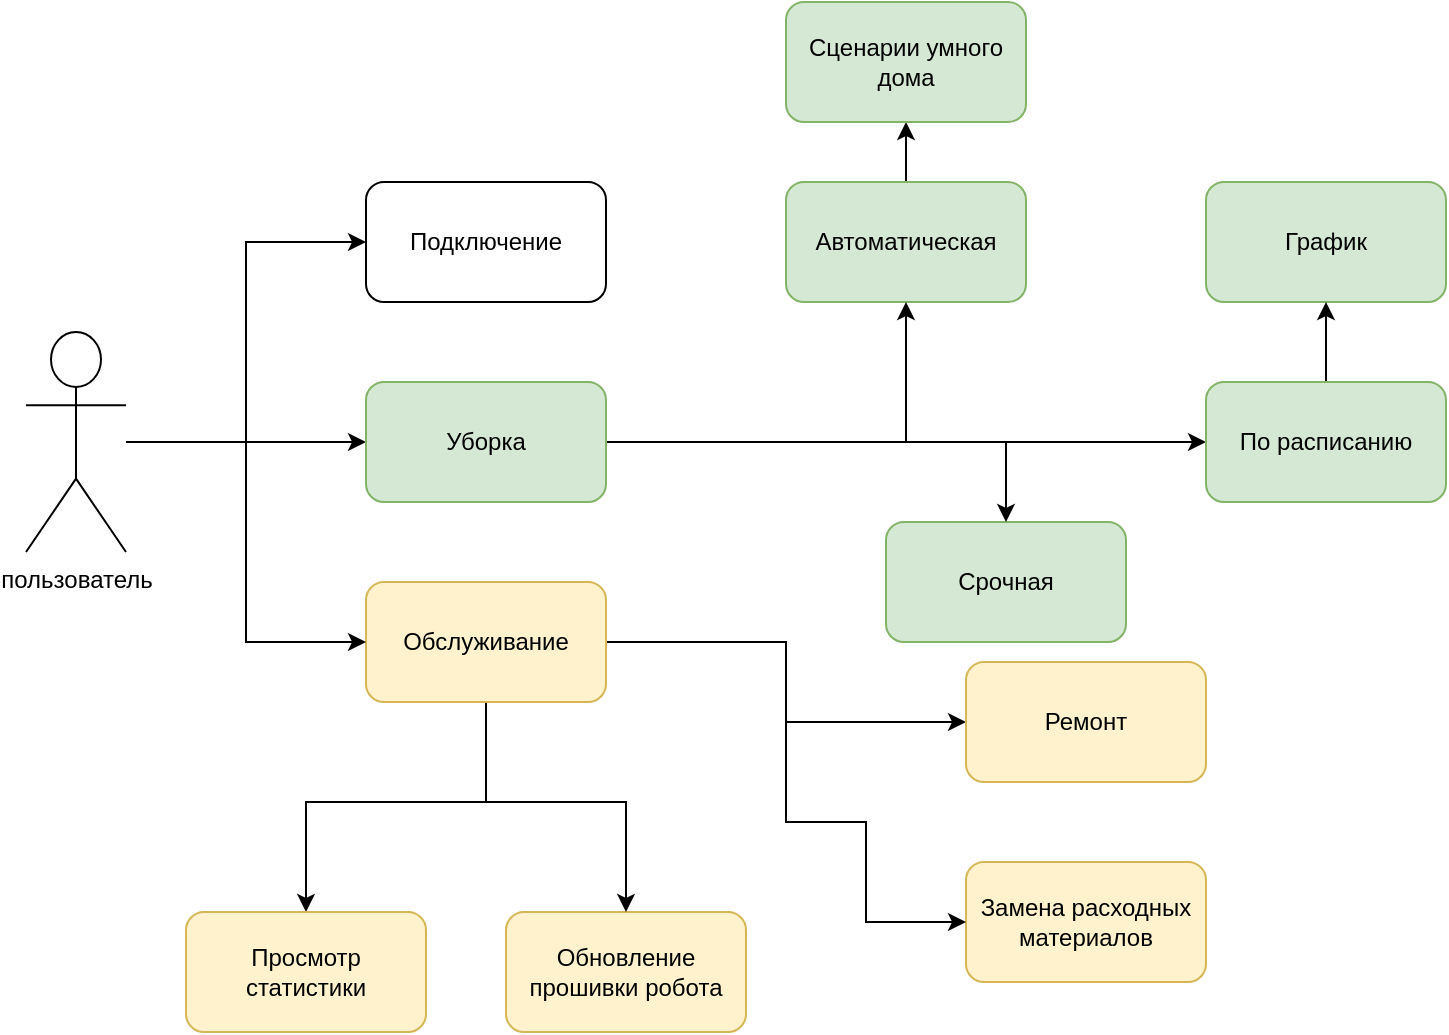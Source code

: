 <mxfile version="16.1.2" type="device"><diagram id="wkNfWspvNgBWUmfsz3mN" name="Страница 1"><mxGraphModel dx="1102" dy="1025" grid="1" gridSize="10" guides="1" tooltips="1" connect="1" arrows="1" fold="1" page="1" pageScale="1" pageWidth="827" pageHeight="1169" math="0" shadow="0"><root><mxCell id="0"/><mxCell id="1" parent="0"/><mxCell id="vfD25k5FtSQ-mZKdhxuY-17" style="edgeStyle=orthogonalEdgeStyle;rounded=0;orthogonalLoop=1;jettySize=auto;html=1;entryX=0;entryY=0.5;entryDx=0;entryDy=0;" edge="1" parent="1" source="vfD25k5FtSQ-mZKdhxuY-1" target="vfD25k5FtSQ-mZKdhxuY-6"><mxGeometry relative="1" as="geometry"/></mxCell><mxCell id="vfD25k5FtSQ-mZKdhxuY-1" value="пользователь" style="shape=umlActor;verticalLabelPosition=bottom;verticalAlign=top;html=1;outlineConnect=0;" vertex="1" parent="1"><mxGeometry x="80" y="235" width="50" height="110" as="geometry"/></mxCell><mxCell id="vfD25k5FtSQ-mZKdhxuY-5" value="Подключение" style="rounded=1;whiteSpace=wrap;html=1;" vertex="1" parent="1"><mxGeometry x="250" y="160" width="120" height="60" as="geometry"/></mxCell><mxCell id="vfD25k5FtSQ-mZKdhxuY-19" style="edgeStyle=orthogonalEdgeStyle;rounded=0;orthogonalLoop=1;jettySize=auto;html=1;" edge="1" parent="1" source="vfD25k5FtSQ-mZKdhxuY-6" target="vfD25k5FtSQ-mZKdhxuY-14"><mxGeometry relative="1" as="geometry"/></mxCell><mxCell id="vfD25k5FtSQ-mZKdhxuY-6" value="" style="rounded=1;whiteSpace=wrap;html=1;fillColor=#d5e8d4;strokeColor=#82b366;" vertex="1" parent="1"><mxGeometry x="250" y="260" width="120" height="60" as="geometry"/></mxCell><mxCell id="vfD25k5FtSQ-mZKdhxuY-27" style="edgeStyle=orthogonalEdgeStyle;rounded=0;orthogonalLoop=1;jettySize=auto;html=1;entryX=0;entryY=0.5;entryDx=0;entryDy=0;" edge="1" parent="1" source="vfD25k5FtSQ-mZKdhxuY-7" target="vfD25k5FtSQ-mZKdhxuY-10"><mxGeometry relative="1" as="geometry"/></mxCell><mxCell id="vfD25k5FtSQ-mZKdhxuY-28" style="edgeStyle=orthogonalEdgeStyle;rounded=0;orthogonalLoop=1;jettySize=auto;html=1;" edge="1" parent="1" source="vfD25k5FtSQ-mZKdhxuY-7" target="vfD25k5FtSQ-mZKdhxuY-8"><mxGeometry relative="1" as="geometry"><Array as="points"><mxPoint x="310" y="470"/><mxPoint x="220" y="470"/></Array></mxGeometry></mxCell><mxCell id="vfD25k5FtSQ-mZKdhxuY-7" value="Обслуживание" style="rounded=1;whiteSpace=wrap;html=1;fillColor=#fff2cc;strokeColor=#d6b656;" vertex="1" parent="1"><mxGeometry x="250" y="360" width="120" height="60" as="geometry"/></mxCell><mxCell id="vfD25k5FtSQ-mZKdhxuY-8" value="Просмотр статистики" style="rounded=1;whiteSpace=wrap;html=1;fillColor=#fff2cc;strokeColor=#d6b656;" vertex="1" parent="1"><mxGeometry x="160" y="525" width="120" height="60" as="geometry"/></mxCell><mxCell id="vfD25k5FtSQ-mZKdhxuY-9" value="Обновление прошивки робота" style="rounded=1;whiteSpace=wrap;html=1;fillColor=#fff2cc;strokeColor=#d6b656;" vertex="1" parent="1"><mxGeometry x="320" y="525" width="120" height="60" as="geometry"/></mxCell><mxCell id="vfD25k5FtSQ-mZKdhxuY-10" value="Ремонт" style="rounded=1;whiteSpace=wrap;html=1;fillColor=#fff2cc;strokeColor=#d6b656;" vertex="1" parent="1"><mxGeometry x="550" y="400" width="120" height="60" as="geometry"/></mxCell><mxCell id="vfD25k5FtSQ-mZKdhxuY-36" style="edgeStyle=orthogonalEdgeStyle;rounded=0;orthogonalLoop=1;jettySize=auto;html=1;" edge="1" parent="1" source="vfD25k5FtSQ-mZKdhxuY-11" target="vfD25k5FtSQ-mZKdhxuY-34"><mxGeometry relative="1" as="geometry"/></mxCell><mxCell id="vfD25k5FtSQ-mZKdhxuY-11" value="Автоматическая" style="rounded=1;whiteSpace=wrap;html=1;fillColor=#d5e8d4;strokeColor=#82b366;" vertex="1" parent="1"><mxGeometry x="460" y="160" width="120" height="60" as="geometry"/></mxCell><mxCell id="vfD25k5FtSQ-mZKdhxuY-12" value="График" style="rounded=1;whiteSpace=wrap;html=1;fillColor=#d5e8d4;strokeColor=#82b366;" vertex="1" parent="1"><mxGeometry x="670" y="160" width="120" height="60" as="geometry"/></mxCell><mxCell id="vfD25k5FtSQ-mZKdhxuY-13" value="Срочная" style="rounded=1;whiteSpace=wrap;html=1;fillColor=#d5e8d4;strokeColor=#82b366;" vertex="1" parent="1"><mxGeometry x="510" y="330" width="120" height="60" as="geometry"/></mxCell><mxCell id="vfD25k5FtSQ-mZKdhxuY-23" style="edgeStyle=orthogonalEdgeStyle;rounded=0;orthogonalLoop=1;jettySize=auto;html=1;" edge="1" parent="1" source="vfD25k5FtSQ-mZKdhxuY-14" target="vfD25k5FtSQ-mZKdhxuY-12"><mxGeometry relative="1" as="geometry"/></mxCell><mxCell id="vfD25k5FtSQ-mZKdhxuY-14" value="По расписанию" style="rounded=1;whiteSpace=wrap;html=1;fillColor=#d5e8d4;strokeColor=#82b366;" vertex="1" parent="1"><mxGeometry x="670" y="260" width="120" height="60" as="geometry"/></mxCell><mxCell id="vfD25k5FtSQ-mZKdhxuY-15" value="Уборка" style="text;html=1;strokeColor=none;fillColor=none;align=center;verticalAlign=middle;whiteSpace=wrap;rounded=0;" vertex="1" parent="1"><mxGeometry x="280" y="275" width="60" height="30" as="geometry"/></mxCell><mxCell id="vfD25k5FtSQ-mZKdhxuY-20" value="" style="edgeStyle=segmentEdgeStyle;endArrow=classic;html=1;rounded=0;entryX=0.5;entryY=1;entryDx=0;entryDy=0;" edge="1" parent="1" target="vfD25k5FtSQ-mZKdhxuY-11"><mxGeometry width="50" height="50" relative="1" as="geometry"><mxPoint x="470" y="290" as="sourcePoint"/><mxPoint x="520" y="240" as="targetPoint"/></mxGeometry></mxCell><mxCell id="vfD25k5FtSQ-mZKdhxuY-21" value="" style="edgeStyle=segmentEdgeStyle;endArrow=classic;html=1;rounded=0;" edge="1" parent="1" target="vfD25k5FtSQ-mZKdhxuY-13"><mxGeometry width="50" height="50" relative="1" as="geometry"><mxPoint x="510" y="290" as="sourcePoint"/><mxPoint x="560" y="240" as="targetPoint"/></mxGeometry></mxCell><mxCell id="vfD25k5FtSQ-mZKdhxuY-24" value="" style="edgeStyle=segmentEdgeStyle;endArrow=classic;html=1;rounded=0;entryX=0;entryY=0.5;entryDx=0;entryDy=0;" edge="1" parent="1" target="vfD25k5FtSQ-mZKdhxuY-7"><mxGeometry width="50" height="50" relative="1" as="geometry"><mxPoint x="160" y="290" as="sourcePoint"/><mxPoint x="210" y="390" as="targetPoint"/><Array as="points"><mxPoint x="190" y="290"/><mxPoint x="190" y="390"/></Array></mxGeometry></mxCell><mxCell id="vfD25k5FtSQ-mZKdhxuY-25" value="" style="edgeStyle=elbowEdgeStyle;elbow=horizontal;endArrow=classic;html=1;rounded=0;entryX=0;entryY=0.5;entryDx=0;entryDy=0;" edge="1" parent="1" target="vfD25k5FtSQ-mZKdhxuY-5"><mxGeometry width="50" height="50" relative="1" as="geometry"><mxPoint x="170" y="290" as="sourcePoint"/><mxPoint x="220" y="240" as="targetPoint"/><Array as="points"><mxPoint x="190" y="210"/></Array></mxGeometry></mxCell><mxCell id="vfD25k5FtSQ-mZKdhxuY-29" value="" style="edgeStyle=segmentEdgeStyle;endArrow=classic;html=1;rounded=0;entryX=0.5;entryY=0;entryDx=0;entryDy=0;" edge="1" parent="1" target="vfD25k5FtSQ-mZKdhxuY-9"><mxGeometry width="50" height="50" relative="1" as="geometry"><mxPoint x="310" y="470" as="sourcePoint"/><mxPoint x="350" y="430" as="targetPoint"/><Array as="points"><mxPoint x="380" y="470"/></Array></mxGeometry></mxCell><mxCell id="vfD25k5FtSQ-mZKdhxuY-32" value="Замена расходных материалов" style="rounded=1;whiteSpace=wrap;html=1;fillColor=#fff2cc;strokeColor=#d6b656;" vertex="1" parent="1"><mxGeometry x="550" y="500" width="120" height="60" as="geometry"/></mxCell><mxCell id="vfD25k5FtSQ-mZKdhxuY-33" value="" style="edgeStyle=segmentEdgeStyle;endArrow=classic;html=1;rounded=0;entryX=0;entryY=0.5;entryDx=0;entryDy=0;" edge="1" parent="1" target="vfD25k5FtSQ-mZKdhxuY-32"><mxGeometry width="50" height="50" relative="1" as="geometry"><mxPoint x="460" y="430" as="sourcePoint"/><mxPoint x="440" y="430" as="targetPoint"/><Array as="points"><mxPoint x="500" y="480"/><mxPoint x="500" y="530"/></Array></mxGeometry></mxCell><mxCell id="vfD25k5FtSQ-mZKdhxuY-34" value="Сценарии умного дома" style="rounded=1;whiteSpace=wrap;html=1;fillColor=#d5e8d4;strokeColor=#82b366;" vertex="1" parent="1"><mxGeometry x="460" y="70" width="120" height="60" as="geometry"/></mxCell></root></mxGraphModel></diagram></mxfile>